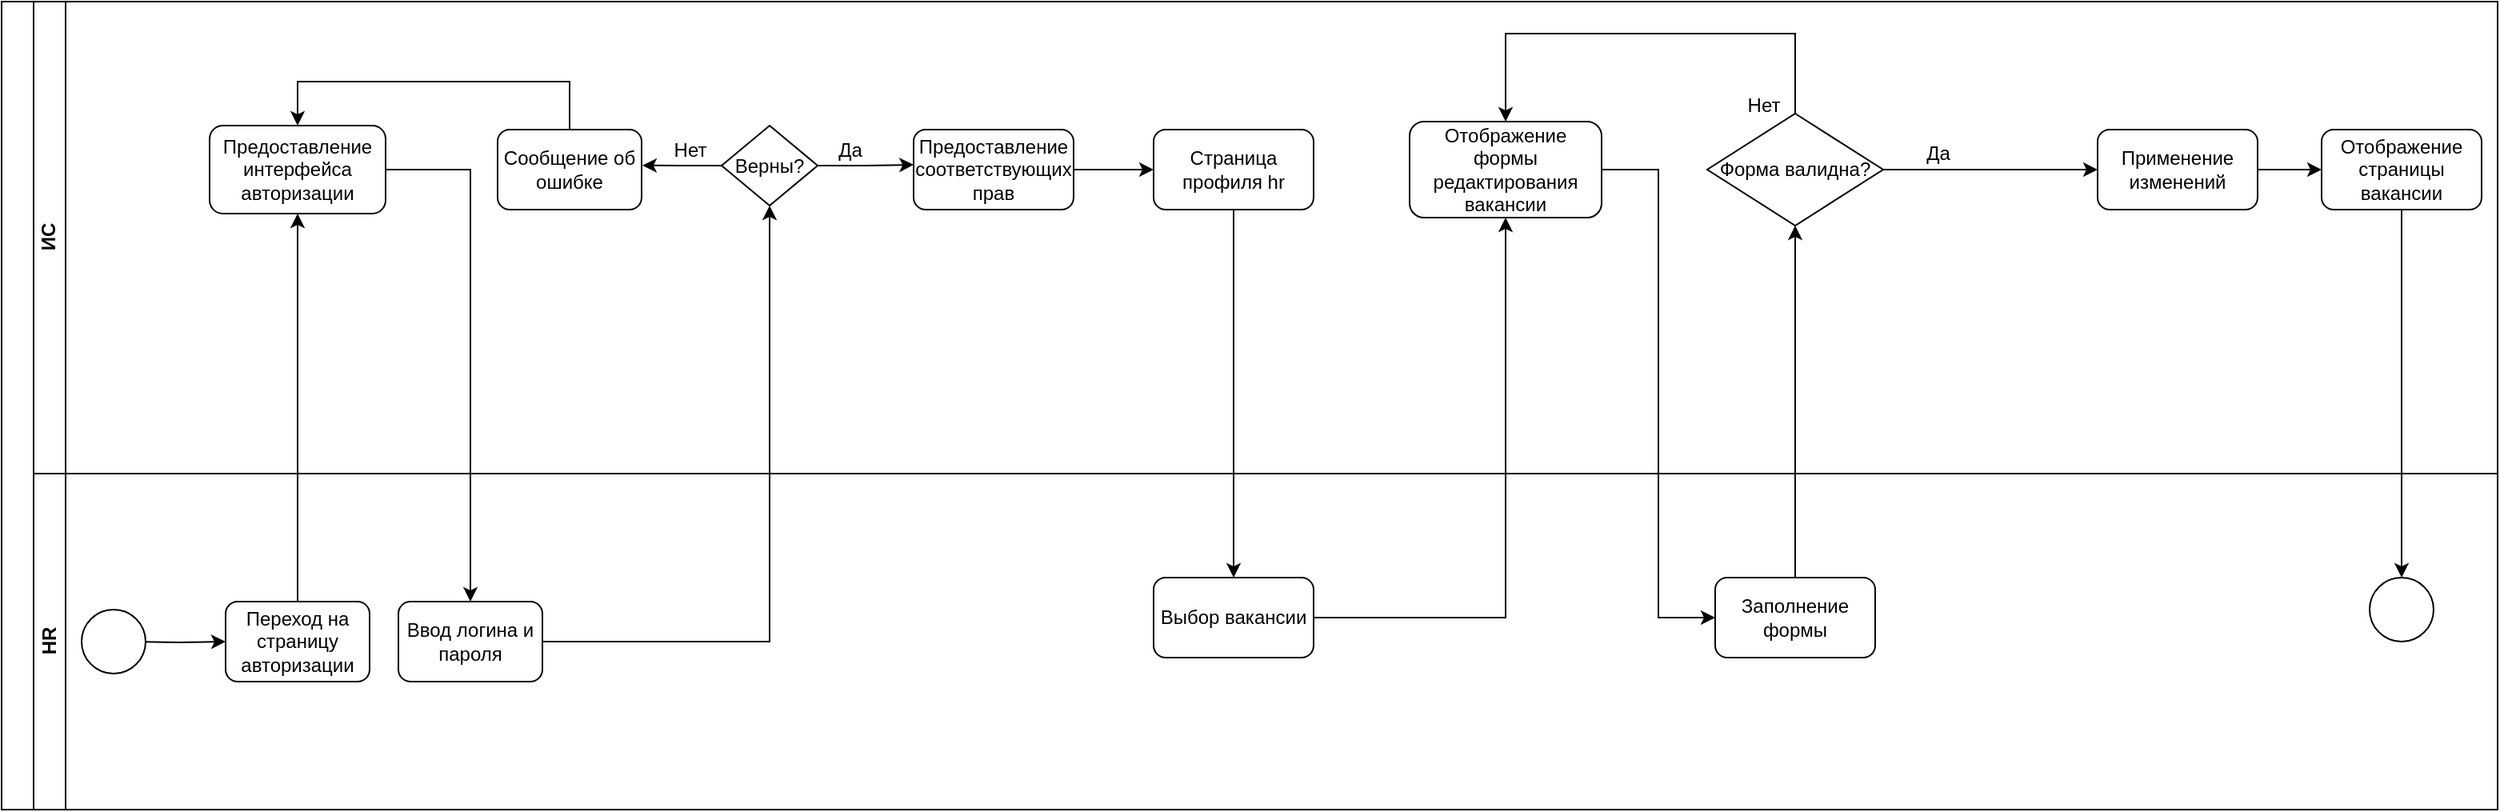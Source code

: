 <mxfile version="27.1.3">
  <diagram id="prtHgNgQTEPvFCAcTncT" name="Page-1">
    <mxGraphModel dx="1219" dy="1917" grid="1" gridSize="10" guides="1" tooltips="1" connect="1" arrows="1" fold="1" page="1" pageScale="1" pageWidth="827" pageHeight="1169" math="0" shadow="0">
      <root>
        <mxCell id="0" />
        <mxCell id="1" parent="0" />
        <mxCell id="dNxyNK7c78bLwvsdeMH5-19" value="" style="swimlane;html=1;childLayout=stackLayout;resizeParent=1;resizeParentMax=0;horizontal=0;startSize=20;horizontalStack=0;" parent="1" vertex="1">
          <mxGeometry x="120" y="-20" width="1560" height="505" as="geometry">
            <mxRectangle x="120" y="120" width="40" height="50" as="alternateBounds" />
          </mxGeometry>
        </mxCell>
        <mxCell id="HvoWI6OGCxwj3gX3Fiqv-7" style="edgeStyle=orthogonalEdgeStyle;rounded=0;orthogonalLoop=1;jettySize=auto;html=1;" parent="dNxyNK7c78bLwvsdeMH5-19" source="HvoWI6OGCxwj3gX3Fiqv-4" target="HvoWI6OGCxwj3gX3Fiqv-6" edge="1">
          <mxGeometry relative="1" as="geometry" />
        </mxCell>
        <mxCell id="HvoWI6OGCxwj3gX3Fiqv-9" style="edgeStyle=orthogonalEdgeStyle;rounded=0;orthogonalLoop=1;jettySize=auto;html=1;entryX=0.5;entryY=1;entryDx=0;entryDy=0;" parent="dNxyNK7c78bLwvsdeMH5-19" source="HvoWI6OGCxwj3gX3Fiqv-6" target="HvoWI6OGCxwj3gX3Fiqv-8" edge="1">
          <mxGeometry relative="1" as="geometry" />
        </mxCell>
        <mxCell id="dNxyNK7c78bLwvsdeMH5-20" value="ИС" style="swimlane;html=1;startSize=20;horizontal=0;" parent="dNxyNK7c78bLwvsdeMH5-19" vertex="1">
          <mxGeometry x="20" width="1540" height="295" as="geometry" />
        </mxCell>
        <mxCell id="HvoWI6OGCxwj3gX3Fiqv-4" value="Предоставление интерфейса авторизации" style="rounded=1;whiteSpace=wrap;html=1;" parent="dNxyNK7c78bLwvsdeMH5-20" vertex="1">
          <mxGeometry x="110" y="77.5" width="110" height="55" as="geometry" />
        </mxCell>
        <mxCell id="HvoWI6OGCxwj3gX3Fiqv-8" value="Верны?" style="rhombus;whiteSpace=wrap;html=1;" parent="dNxyNK7c78bLwvsdeMH5-20" vertex="1">
          <mxGeometry x="430" y="77.5" width="60" height="50" as="geometry" />
        </mxCell>
        <mxCell id="HvoWI6OGCxwj3gX3Fiqv-14" style="edgeStyle=orthogonalEdgeStyle;rounded=0;orthogonalLoop=1;jettySize=auto;html=1;" parent="dNxyNK7c78bLwvsdeMH5-20" source="HvoWI6OGCxwj3gX3Fiqv-10" target="HvoWI6OGCxwj3gX3Fiqv-4" edge="1">
          <mxGeometry relative="1" as="geometry">
            <Array as="points">
              <mxPoint x="335" y="50" />
              <mxPoint x="165" y="50" />
            </Array>
          </mxGeometry>
        </mxCell>
        <mxCell id="HvoWI6OGCxwj3gX3Fiqv-10" value="Сообщение об ошибке" style="rounded=1;whiteSpace=wrap;html=1;" parent="dNxyNK7c78bLwvsdeMH5-20" vertex="1">
          <mxGeometry x="290" y="80" width="90" height="50" as="geometry" />
        </mxCell>
        <mxCell id="HvoWI6OGCxwj3gX3Fiqv-12" style="edgeStyle=orthogonalEdgeStyle;rounded=0;orthogonalLoop=1;jettySize=auto;html=1;entryX=1.005;entryY=0.448;entryDx=0;entryDy=0;entryPerimeter=0;" parent="dNxyNK7c78bLwvsdeMH5-20" source="HvoWI6OGCxwj3gX3Fiqv-8" target="HvoWI6OGCxwj3gX3Fiqv-10" edge="1">
          <mxGeometry relative="1" as="geometry" />
        </mxCell>
        <mxCell id="HvoWI6OGCxwj3gX3Fiqv-13" value="Нет" style="text;html=1;align=center;verticalAlign=middle;resizable=0;points=[];autosize=1;strokeColor=none;fillColor=none;" parent="dNxyNK7c78bLwvsdeMH5-20" vertex="1">
          <mxGeometry x="390" y="77.5" width="40" height="30" as="geometry" />
        </mxCell>
        <mxCell id="HvoWI6OGCxwj3gX3Fiqv-20" style="edgeStyle=orthogonalEdgeStyle;rounded=0;orthogonalLoop=1;jettySize=auto;html=1;entryX=0;entryY=0.5;entryDx=0;entryDy=0;" parent="dNxyNK7c78bLwvsdeMH5-20" source="HvoWI6OGCxwj3gX3Fiqv-15" target="HvoWI6OGCxwj3gX3Fiqv-19" edge="1">
          <mxGeometry relative="1" as="geometry" />
        </mxCell>
        <mxCell id="HvoWI6OGCxwj3gX3Fiqv-15" value="Предоставление соответствующих прав" style="rounded=1;whiteSpace=wrap;html=1;" parent="dNxyNK7c78bLwvsdeMH5-20" vertex="1">
          <mxGeometry x="550" y="80" width="100" height="50" as="geometry" />
        </mxCell>
        <mxCell id="HvoWI6OGCxwj3gX3Fiqv-17" style="edgeStyle=orthogonalEdgeStyle;rounded=0;orthogonalLoop=1;jettySize=auto;html=1;entryX=0.001;entryY=0.439;entryDx=0;entryDy=0;entryPerimeter=0;" parent="dNxyNK7c78bLwvsdeMH5-20" source="HvoWI6OGCxwj3gX3Fiqv-8" target="HvoWI6OGCxwj3gX3Fiqv-15" edge="1">
          <mxGeometry relative="1" as="geometry" />
        </mxCell>
        <mxCell id="HvoWI6OGCxwj3gX3Fiqv-18" value="Да" style="text;html=1;align=center;verticalAlign=middle;resizable=0;points=[];autosize=1;strokeColor=none;fillColor=none;" parent="dNxyNK7c78bLwvsdeMH5-20" vertex="1">
          <mxGeometry x="490" y="77.5" width="40" height="30" as="geometry" />
        </mxCell>
        <mxCell id="HvoWI6OGCxwj3gX3Fiqv-19" value="Страница профиля hr" style="rounded=1;whiteSpace=wrap;html=1;" parent="dNxyNK7c78bLwvsdeMH5-20" vertex="1">
          <mxGeometry x="700" y="80" width="100" height="50" as="geometry" />
        </mxCell>
        <mxCell id="O4--8-coPDq0EgNFi-sG-2" style="edgeStyle=orthogonalEdgeStyle;rounded=0;orthogonalLoop=1;jettySize=auto;html=1;entryX=0;entryY=0.5;entryDx=0;entryDy=0;" edge="1" parent="dNxyNK7c78bLwvsdeMH5-20" source="O4--8-coPDq0EgNFi-sG-1" target="O4--8-coPDq0EgNFi-sG-3">
          <mxGeometry relative="1" as="geometry">
            <mxPoint x="1090" y="105" as="targetPoint" />
          </mxGeometry>
        </mxCell>
        <mxCell id="O4--8-coPDq0EgNFi-sG-8" style="edgeStyle=orthogonalEdgeStyle;rounded=0;orthogonalLoop=1;jettySize=auto;html=1;entryX=0.5;entryY=0;entryDx=0;entryDy=0;" edge="1" parent="dNxyNK7c78bLwvsdeMH5-20" source="O4--8-coPDq0EgNFi-sG-1" target="O4--8-coPDq0EgNFi-sG-5">
          <mxGeometry relative="1" as="geometry">
            <Array as="points">
              <mxPoint x="1101" y="20" />
              <mxPoint x="920" y="20" />
            </Array>
          </mxGeometry>
        </mxCell>
        <mxCell id="O4--8-coPDq0EgNFi-sG-1" value="Форма валидна?" style="rhombus;whiteSpace=wrap;html=1;" vertex="1" parent="dNxyNK7c78bLwvsdeMH5-20">
          <mxGeometry x="1046" y="70" width="110" height="70" as="geometry" />
        </mxCell>
        <mxCell id="O4--8-coPDq0EgNFi-sG-30" style="edgeStyle=orthogonalEdgeStyle;rounded=0;orthogonalLoop=1;jettySize=auto;html=1;entryX=0;entryY=0.5;entryDx=0;entryDy=0;" edge="1" parent="dNxyNK7c78bLwvsdeMH5-20" source="O4--8-coPDq0EgNFi-sG-3" target="O4--8-coPDq0EgNFi-sG-29">
          <mxGeometry relative="1" as="geometry" />
        </mxCell>
        <mxCell id="O4--8-coPDq0EgNFi-sG-3" value="Применение изменений" style="rounded=1;whiteSpace=wrap;html=1;" vertex="1" parent="dNxyNK7c78bLwvsdeMH5-20">
          <mxGeometry x="1290" y="80" width="100" height="50" as="geometry" />
        </mxCell>
        <mxCell id="O4--8-coPDq0EgNFi-sG-4" value="Да" style="text;html=1;align=center;verticalAlign=middle;resizable=0;points=[];autosize=1;strokeColor=none;fillColor=none;" vertex="1" parent="dNxyNK7c78bLwvsdeMH5-20">
          <mxGeometry x="1170" y="80" width="40" height="30" as="geometry" />
        </mxCell>
        <mxCell id="O4--8-coPDq0EgNFi-sG-5" value="Отображение формы редактирования&lt;div&gt;вакансии&lt;/div&gt;" style="rounded=1;whiteSpace=wrap;html=1;" vertex="1" parent="dNxyNK7c78bLwvsdeMH5-20">
          <mxGeometry x="860" y="75" width="120" height="60" as="geometry" />
        </mxCell>
        <mxCell id="O4--8-coPDq0EgNFi-sG-29" value="Отображение страницы вакансии" style="rounded=1;whiteSpace=wrap;html=1;" vertex="1" parent="dNxyNK7c78bLwvsdeMH5-20">
          <mxGeometry x="1430" y="80" width="100" height="50" as="geometry" />
        </mxCell>
        <mxCell id="O4--8-coPDq0EgNFi-sG-9" value="Нет" style="text;html=1;align=center;verticalAlign=middle;resizable=0;points=[];autosize=1;strokeColor=none;fillColor=none;" vertex="1" parent="dNxyNK7c78bLwvsdeMH5-20">
          <mxGeometry x="1061" y="50" width="40" height="30" as="geometry" />
        </mxCell>
        <mxCell id="dNxyNK7c78bLwvsdeMH5-22" value="HR" style="swimlane;html=1;startSize=20;horizontal=0;" parent="dNxyNK7c78bLwvsdeMH5-19" vertex="1">
          <mxGeometry x="20" y="295" width="1540" height="210" as="geometry" />
        </mxCell>
        <mxCell id="HvoWI6OGCxwj3gX3Fiqv-3" style="edgeStyle=orthogonalEdgeStyle;rounded=0;orthogonalLoop=1;jettySize=auto;html=1;" parent="dNxyNK7c78bLwvsdeMH5-22" target="HvoWI6OGCxwj3gX3Fiqv-2" edge="1">
          <mxGeometry relative="1" as="geometry">
            <mxPoint x="60" y="105" as="sourcePoint" />
          </mxGeometry>
        </mxCell>
        <mxCell id="HvoWI6OGCxwj3gX3Fiqv-2" value="Переход на страницу авторизации" style="rounded=1;whiteSpace=wrap;html=1;" parent="dNxyNK7c78bLwvsdeMH5-22" vertex="1">
          <mxGeometry x="120" y="80" width="90" height="50" as="geometry" />
        </mxCell>
        <mxCell id="HvoWI6OGCxwj3gX3Fiqv-6" value="Ввод логина и пароля" style="rounded=1;whiteSpace=wrap;html=1;" parent="dNxyNK7c78bLwvsdeMH5-22" vertex="1">
          <mxGeometry x="228" y="80" width="90" height="50" as="geometry" />
        </mxCell>
        <mxCell id="HvoWI6OGCxwj3gX3Fiqv-21" value="Заполнение формы" style="rounded=1;whiteSpace=wrap;html=1;" parent="dNxyNK7c78bLwvsdeMH5-22" vertex="1">
          <mxGeometry x="1051" y="65" width="100" height="50" as="geometry" />
        </mxCell>
        <mxCell id="HvoWI6OGCxwj3gX3Fiqv-56" value="" style="ellipse;whiteSpace=wrap;html=1;" parent="dNxyNK7c78bLwvsdeMH5-22" vertex="1">
          <mxGeometry x="1460" y="65" width="40" height="40" as="geometry" />
        </mxCell>
        <mxCell id="HvoWI6OGCxwj3gX3Fiqv-67" value="" style="ellipse;whiteSpace=wrap;html=1;" parent="dNxyNK7c78bLwvsdeMH5-22" vertex="1">
          <mxGeometry x="30" y="85" width="40" height="40" as="geometry" />
        </mxCell>
        <mxCell id="O4--8-coPDq0EgNFi-sG-32" value="Выбор вакансии" style="rounded=1;whiteSpace=wrap;html=1;" vertex="1" parent="dNxyNK7c78bLwvsdeMH5-22">
          <mxGeometry x="700" y="65" width="100" height="50" as="geometry" />
        </mxCell>
        <mxCell id="HvoWI6OGCxwj3gX3Fiqv-68" value="" style="endArrow=classic;html=1;rounded=0;entryX=0.5;entryY=1;entryDx=0;entryDy=0;exitX=0.5;exitY=0;exitDx=0;exitDy=0;" parent="dNxyNK7c78bLwvsdeMH5-19" source="HvoWI6OGCxwj3gX3Fiqv-2" target="HvoWI6OGCxwj3gX3Fiqv-4" edge="1">
          <mxGeometry width="50" height="50" relative="1" as="geometry">
            <mxPoint x="130" y="300" as="sourcePoint" />
            <mxPoint x="180" y="250" as="targetPoint" />
          </mxGeometry>
        </mxCell>
        <mxCell id="HvoWI6OGCxwj3gX3Fiqv-49" style="edgeStyle=orthogonalEdgeStyle;rounded=0;orthogonalLoop=1;jettySize=auto;html=1;entryX=0.5;entryY=1;entryDx=0;entryDy=0;" parent="dNxyNK7c78bLwvsdeMH5-19" source="HvoWI6OGCxwj3gX3Fiqv-21" target="O4--8-coPDq0EgNFi-sG-1" edge="1">
          <mxGeometry relative="1" as="geometry">
            <mxPoint x="930" y="400" as="targetPoint" />
          </mxGeometry>
        </mxCell>
        <mxCell id="O4--8-coPDq0EgNFi-sG-31" style="edgeStyle=orthogonalEdgeStyle;rounded=0;orthogonalLoop=1;jettySize=auto;html=1;entryX=0.5;entryY=0;entryDx=0;entryDy=0;" edge="1" parent="dNxyNK7c78bLwvsdeMH5-19" source="O4--8-coPDq0EgNFi-sG-29" target="HvoWI6OGCxwj3gX3Fiqv-56">
          <mxGeometry relative="1" as="geometry" />
        </mxCell>
        <mxCell id="O4--8-coPDq0EgNFi-sG-33" style="edgeStyle=orthogonalEdgeStyle;rounded=0;orthogonalLoop=1;jettySize=auto;html=1;" edge="1" parent="dNxyNK7c78bLwvsdeMH5-19" source="HvoWI6OGCxwj3gX3Fiqv-19" target="O4--8-coPDq0EgNFi-sG-32">
          <mxGeometry relative="1" as="geometry" />
        </mxCell>
        <mxCell id="O4--8-coPDq0EgNFi-sG-35" style="edgeStyle=orthogonalEdgeStyle;rounded=0;orthogonalLoop=1;jettySize=auto;html=1;entryX=0.5;entryY=1;entryDx=0;entryDy=0;" edge="1" parent="dNxyNK7c78bLwvsdeMH5-19" source="O4--8-coPDq0EgNFi-sG-32" target="O4--8-coPDq0EgNFi-sG-5">
          <mxGeometry relative="1" as="geometry" />
        </mxCell>
        <mxCell id="O4--8-coPDq0EgNFi-sG-36" style="edgeStyle=orthogonalEdgeStyle;rounded=0;orthogonalLoop=1;jettySize=auto;html=1;entryX=0;entryY=0.5;entryDx=0;entryDy=0;" edge="1" parent="dNxyNK7c78bLwvsdeMH5-19" source="O4--8-coPDq0EgNFi-sG-5" target="HvoWI6OGCxwj3gX3Fiqv-21">
          <mxGeometry relative="1" as="geometry" />
        </mxCell>
      </root>
    </mxGraphModel>
  </diagram>
</mxfile>
